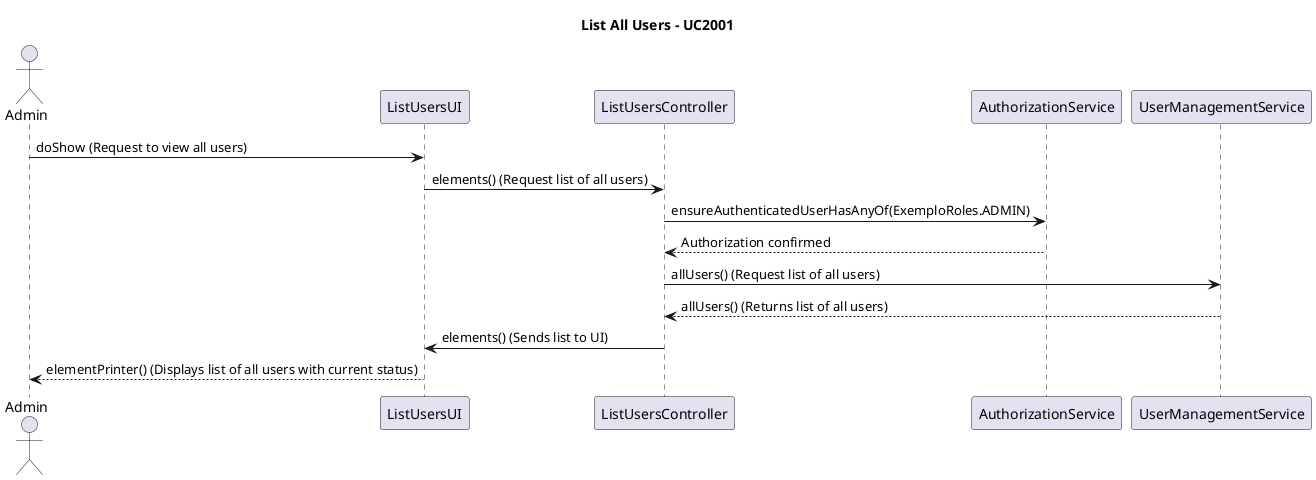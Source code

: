 @startuml
title List All Users - UC2001

actor Admin

participant "ListUsersUI" as UI
participant "ListUsersController" as LC
participant "AuthorizationService" as Authz
participant "UserManagementService" as UserSvc

' Step 1: Admin requests to view all users
Admin -> UI: doShow (Request to view all users)

' Step 2: UI sends request to the controller
UI -> LC: elements() (Request list of all users)

' Step 3: Controller verifies authorization
LC -> Authz: ensureAuthenticatedUserHasAnyOf(ExemploRoles.ADMIN)
Authz --> LC: Authorization confirmed

' Step 4: Controller requests list of all users
LC -> UserSvc: allUsers() (Request list of all users)
UserSvc --> LC: allUsers() (Returns list of all users)

' Step 5: Controller sends list of all users to UI
LC -> UI: elements() (Sends list to UI)

' Step 6: UI displays list of all users with current status
UI --> Admin: elementPrinter() (Displays list of all users with current status)
@enduml
